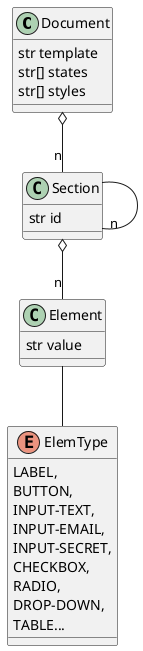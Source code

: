 @startuml

Document o-- "n" Section
Section -- "n" Section
Section o-- "n" Element
Element -- ElemType

class Document {
    str template
    str[] states
    str[] styles
}

class Section {
    str id
}

class Element {
    str value
}

enum ElemType {
    LABEL, 
    BUTTON, 
    INPUT-TEXT, 
    INPUT-EMAIL, 
    INPUT-SECRET, 
    CHECKBOX, 
    RADIO, 
    DROP-DOWN, 
    TABLE...
}



@enduml